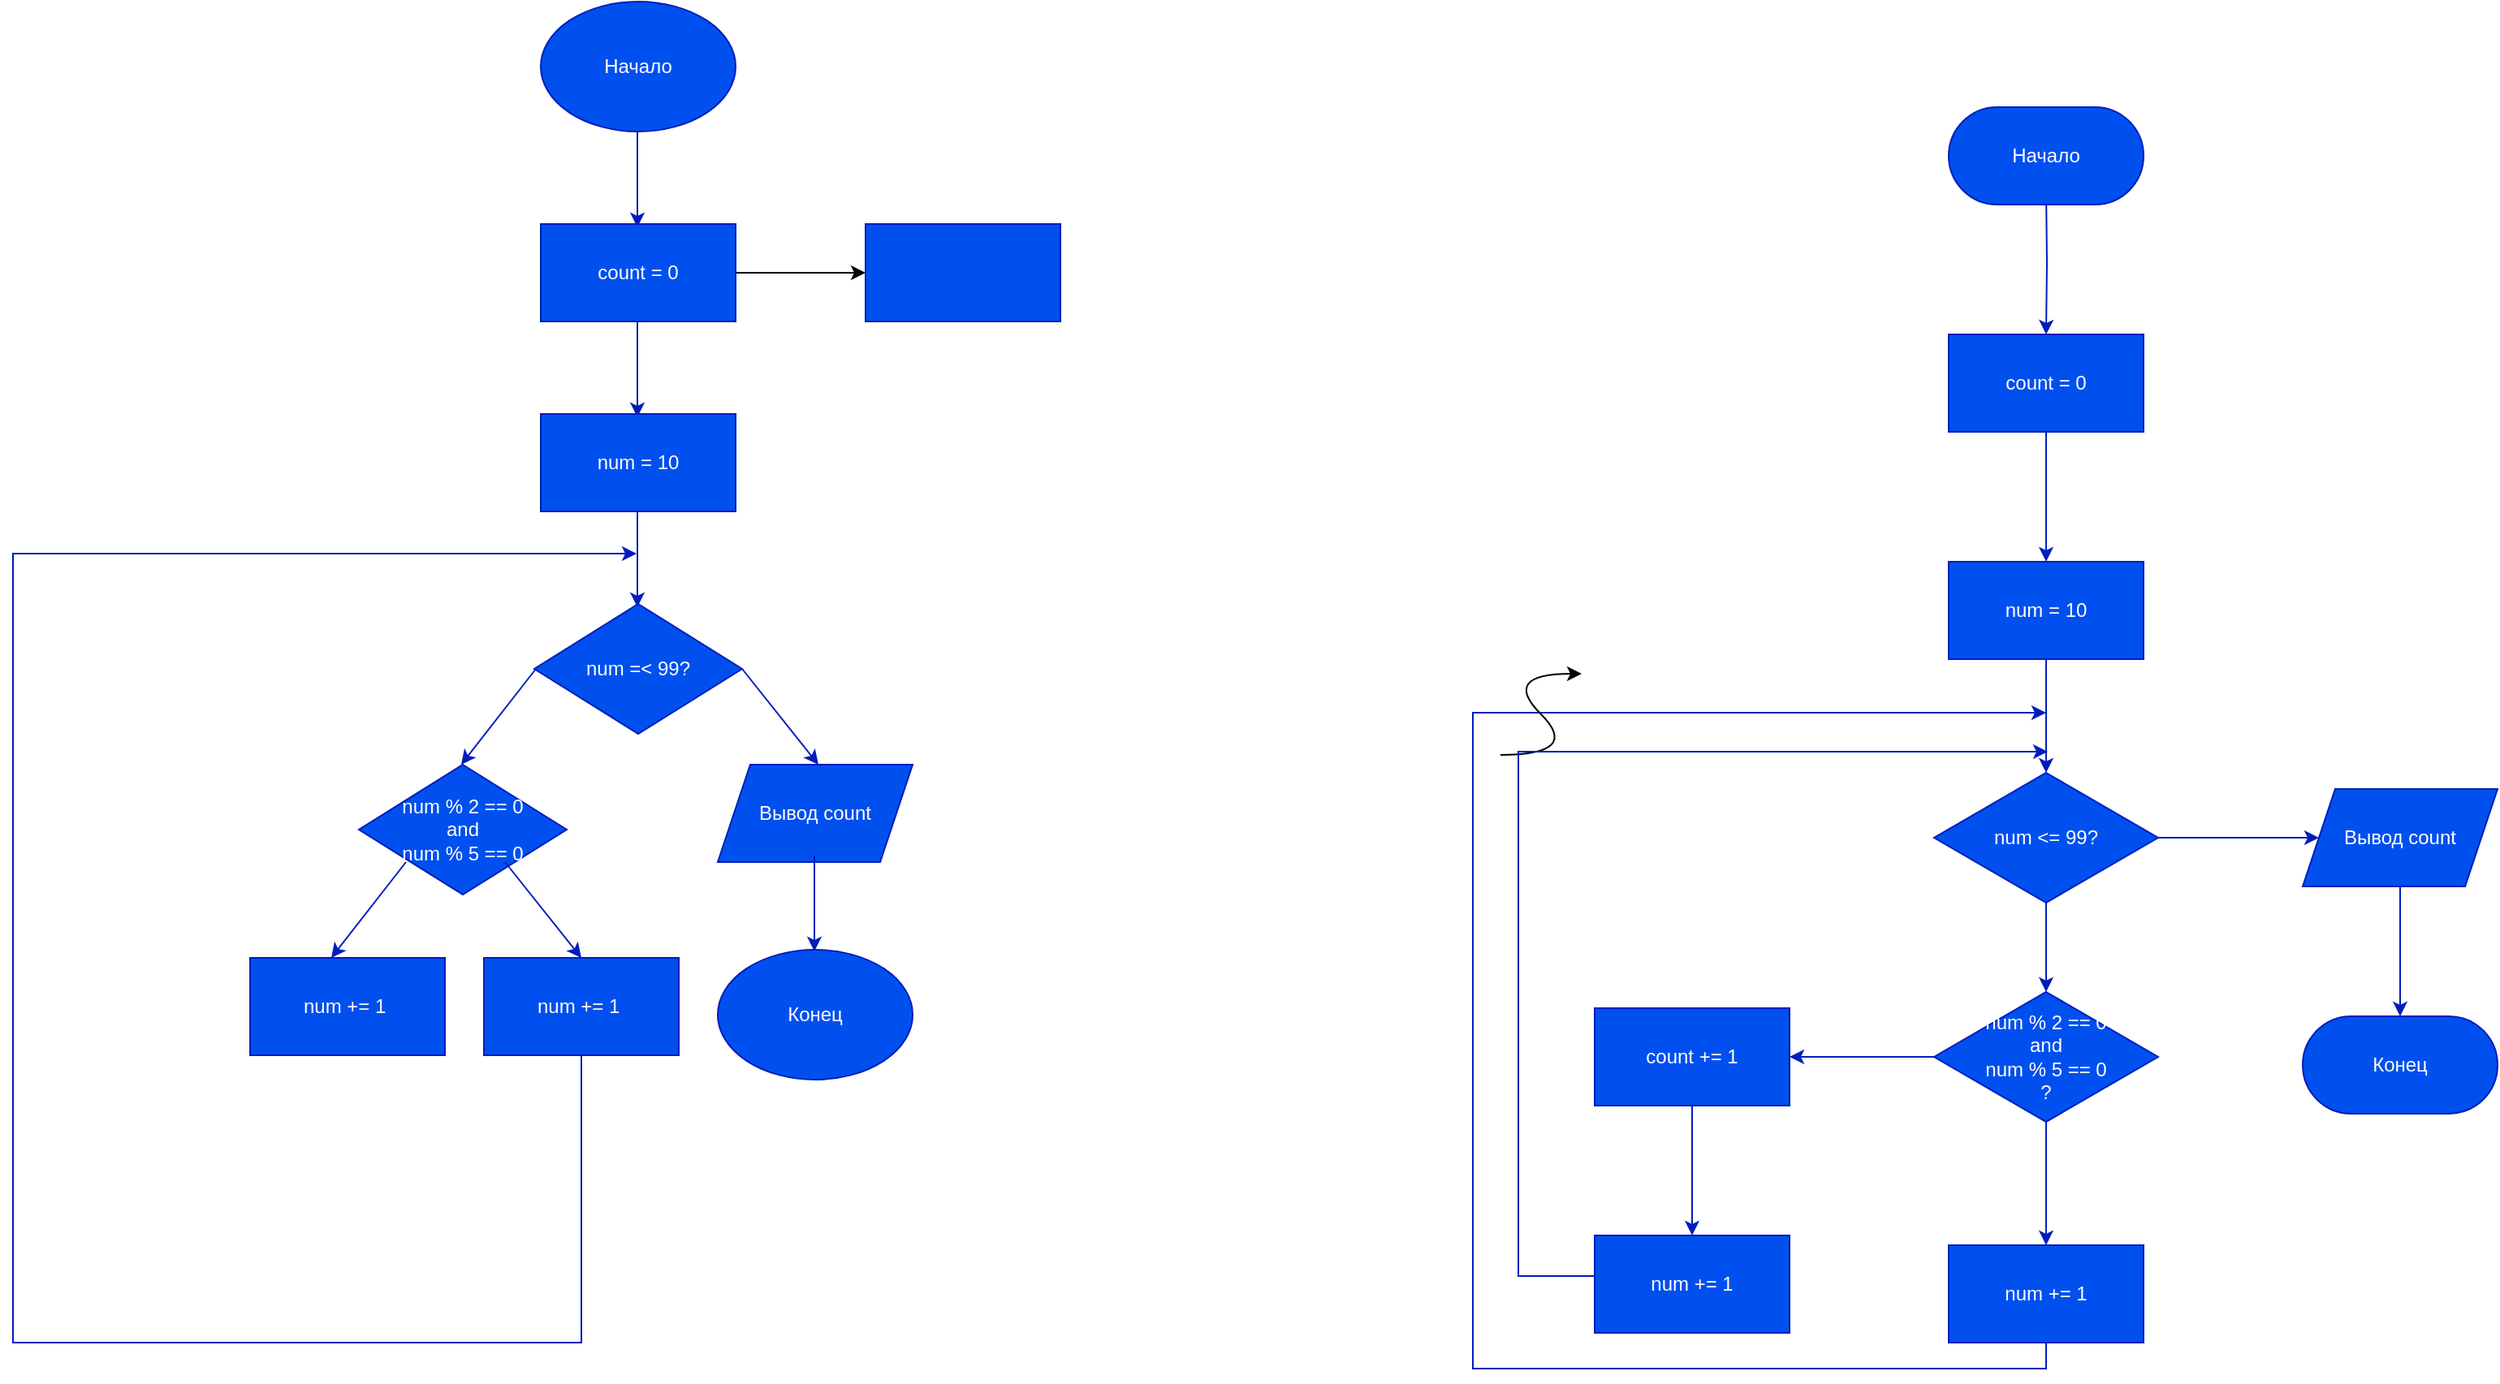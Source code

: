 <mxfile version="26.2.12">
  <diagram id="C5RBs43oDa-KdzZeNtuy" name="Page-1">
    <mxGraphModel dx="1613" dy="828" grid="0" gridSize="10" guides="1" tooltips="1" connect="1" arrows="1" fold="1" page="1" pageScale="1" pageWidth="827" pageHeight="1169" background="light-dark(#FFFFFF,#FFFFFF)" math="0" shadow="0">
      <root>
        <mxCell id="WIyWlLk6GJQsqaUBKTNV-0" />
        <mxCell id="WIyWlLk6GJQsqaUBKTNV-1" parent="WIyWlLk6GJQsqaUBKTNV-0" />
        <mxCell id="jimjA2uH7LkE7ERj5Uc3-0" value="Начало" style="ellipse;whiteSpace=wrap;html=1;fillColor=#0050ef;fontColor=#ffffff;strokeColor=#001DBC;" vertex="1" parent="WIyWlLk6GJQsqaUBKTNV-1">
          <mxGeometry x="355" y="63" width="120" height="80" as="geometry" />
        </mxCell>
        <mxCell id="jimjA2uH7LkE7ERj5Uc3-1" value="" style="endArrow=classic;html=1;rounded=0;exitX=0.5;exitY=1;exitDx=0;exitDy=0;strokeColor=#001DBC;fillColor=#0050ef;" edge="1" parent="WIyWlLk6GJQsqaUBKTNV-1">
          <mxGeometry width="50" height="50" relative="1" as="geometry">
            <mxPoint x="414.5" y="143" as="sourcePoint" />
            <mxPoint x="414.5" y="202" as="targetPoint" />
          </mxGeometry>
        </mxCell>
        <mxCell id="jimjA2uH7LkE7ERj5Uc3-31" value="" style="edgeStyle=orthogonalEdgeStyle;rounded=0;orthogonalLoop=1;jettySize=auto;html=1;" edge="1" parent="WIyWlLk6GJQsqaUBKTNV-1" source="jimjA2uH7LkE7ERj5Uc3-2" target="jimjA2uH7LkE7ERj5Uc3-30">
          <mxGeometry relative="1" as="geometry" />
        </mxCell>
        <mxCell id="jimjA2uH7LkE7ERj5Uc3-2" value="count = 0" style="rounded=0;whiteSpace=wrap;html=1;fillColor=#0050ef;fontColor=#ffffff;strokeColor=#001DBC;" vertex="1" parent="WIyWlLk6GJQsqaUBKTNV-1">
          <mxGeometry x="355" y="200" width="120" height="60" as="geometry" />
        </mxCell>
        <mxCell id="jimjA2uH7LkE7ERj5Uc3-3" value="" style="endArrow=classic;html=1;rounded=0;exitX=0.5;exitY=1;exitDx=0;exitDy=0;strokeColor=#001DBC;fillColor=#0050ef;" edge="1" parent="WIyWlLk6GJQsqaUBKTNV-1">
          <mxGeometry width="50" height="50" relative="1" as="geometry">
            <mxPoint x="414.5" y="260" as="sourcePoint" />
            <mxPoint x="414.5" y="319" as="targetPoint" />
          </mxGeometry>
        </mxCell>
        <mxCell id="jimjA2uH7LkE7ERj5Uc3-4" value="&lt;div&gt;num = 10&lt;/div&gt;" style="rounded=0;whiteSpace=wrap;html=1;fillColor=#0050ef;fontColor=#ffffff;strokeColor=#001DBC;" vertex="1" parent="WIyWlLk6GJQsqaUBKTNV-1">
          <mxGeometry x="355" y="317" width="120" height="60" as="geometry" />
        </mxCell>
        <mxCell id="jimjA2uH7LkE7ERj5Uc3-6" value="" style="endArrow=classic;html=1;rounded=0;exitX=0.5;exitY=1;exitDx=0;exitDy=0;strokeColor=#001DBC;fillColor=#0050ef;" edge="1" parent="WIyWlLk6GJQsqaUBKTNV-1">
          <mxGeometry width="50" height="50" relative="1" as="geometry">
            <mxPoint x="414.5" y="377" as="sourcePoint" />
            <mxPoint x="414.5" y="436" as="targetPoint" />
          </mxGeometry>
        </mxCell>
        <mxCell id="jimjA2uH7LkE7ERj5Uc3-7" value="num =&amp;lt; 99?" style="rhombus;whiteSpace=wrap;html=1;fillColor=#0050ef;fontColor=#ffffff;strokeColor=#001DBC;" vertex="1" parent="WIyWlLk6GJQsqaUBKTNV-1">
          <mxGeometry x="351" y="434" width="128" height="80" as="geometry" />
        </mxCell>
        <mxCell id="jimjA2uH7LkE7ERj5Uc3-8" value="" style="endArrow=classic;html=1;rounded=0;exitX=0.5;exitY=1;exitDx=0;exitDy=0;strokeColor=#001DBC;fillColor=#0050ef;" edge="1" parent="WIyWlLk6GJQsqaUBKTNV-1">
          <mxGeometry width="50" height="50" relative="1" as="geometry">
            <mxPoint x="479" y="474" as="sourcePoint" />
            <mxPoint x="526" y="533" as="targetPoint" />
          </mxGeometry>
        </mxCell>
        <mxCell id="jimjA2uH7LkE7ERj5Uc3-9" value="" style="endArrow=classic;html=1;rounded=0;exitX=0.5;exitY=1;exitDx=0;exitDy=0;strokeColor=#001DBC;fillColor=#0050ef;" edge="1" parent="WIyWlLk6GJQsqaUBKTNV-1">
          <mxGeometry width="50" height="50" relative="1" as="geometry">
            <mxPoint x="352" y="474" as="sourcePoint" />
            <mxPoint x="306" y="533" as="targetPoint" />
          </mxGeometry>
        </mxCell>
        <mxCell id="jimjA2uH7LkE7ERj5Uc3-10" value="Вывод count" style="shape=parallelogram;perimeter=parallelogramPerimeter;whiteSpace=wrap;html=1;fixedSize=1;fillColor=#0050ef;fontColor=#ffffff;strokeColor=#001DBC;" vertex="1" parent="WIyWlLk6GJQsqaUBKTNV-1">
          <mxGeometry x="464" y="533" width="120" height="60" as="geometry" />
        </mxCell>
        <mxCell id="jimjA2uH7LkE7ERj5Uc3-13" value="&lt;div&gt;num % 2 == 0&lt;/div&gt;&lt;div&gt;and&lt;/div&gt;&lt;div&gt;num % 5 == 0&lt;/div&gt;" style="rhombus;whiteSpace=wrap;html=1;fillColor=#0050ef;fontColor=#ffffff;strokeColor=#001DBC;" vertex="1" parent="WIyWlLk6GJQsqaUBKTNV-1">
          <mxGeometry x="243" y="533" width="128" height="80" as="geometry" />
        </mxCell>
        <mxCell id="jimjA2uH7LkE7ERj5Uc3-14" value="" style="endArrow=classic;html=1;rounded=0;exitX=0.5;exitY=1;exitDx=0;exitDy=0;strokeColor=#001DBC;fillColor=#0050ef;" edge="1" parent="WIyWlLk6GJQsqaUBKTNV-1">
          <mxGeometry width="50" height="50" relative="1" as="geometry">
            <mxPoint x="523.5" y="589" as="sourcePoint" />
            <mxPoint x="523.5" y="648" as="targetPoint" />
          </mxGeometry>
        </mxCell>
        <mxCell id="jimjA2uH7LkE7ERj5Uc3-15" value="Конец" style="ellipse;whiteSpace=wrap;html=1;fillColor=#0050ef;fontColor=#ffffff;strokeColor=#001DBC;" vertex="1" parent="WIyWlLk6GJQsqaUBKTNV-1">
          <mxGeometry x="464" y="647" width="120" height="80" as="geometry" />
        </mxCell>
        <mxCell id="jimjA2uH7LkE7ERj5Uc3-18" value="" style="endArrow=classic;html=1;rounded=0;exitX=0.5;exitY=1;exitDx=0;exitDy=0;strokeColor=#001DBC;fillColor=#0050ef;" edge="1" parent="WIyWlLk6GJQsqaUBKTNV-1">
          <mxGeometry width="50" height="50" relative="1" as="geometry">
            <mxPoint x="333" y="593" as="sourcePoint" />
            <mxPoint x="380" y="652" as="targetPoint" />
          </mxGeometry>
        </mxCell>
        <mxCell id="jimjA2uH7LkE7ERj5Uc3-23" style="edgeStyle=orthogonalEdgeStyle;rounded=0;orthogonalLoop=1;jettySize=auto;html=1;exitX=0.5;exitY=1;exitDx=0;exitDy=0;fillColor=#0050ef;strokeColor=#001DBC;" edge="1" parent="WIyWlLk6GJQsqaUBKTNV-1" source="jimjA2uH7LkE7ERj5Uc3-19">
          <mxGeometry relative="1" as="geometry">
            <mxPoint x="414" y="403" as="targetPoint" />
            <Array as="points">
              <mxPoint x="380" y="889" />
              <mxPoint x="30" y="889" />
              <mxPoint x="30" y="403" />
            </Array>
          </mxGeometry>
        </mxCell>
        <mxCell id="jimjA2uH7LkE7ERj5Uc3-19" value="num += 1&amp;nbsp;" style="rounded=0;whiteSpace=wrap;html=1;fillColor=#0050ef;fontColor=#ffffff;strokeColor=#001DBC;" vertex="1" parent="WIyWlLk6GJQsqaUBKTNV-1">
          <mxGeometry x="320" y="652" width="120" height="60" as="geometry" />
        </mxCell>
        <mxCell id="jimjA2uH7LkE7ERj5Uc3-24" value="" style="endArrow=classic;html=1;rounded=0;exitX=0.5;exitY=1;exitDx=0;exitDy=0;strokeColor=#001DBC;fillColor=#0050ef;" edge="1" parent="WIyWlLk6GJQsqaUBKTNV-1">
          <mxGeometry width="50" height="50" relative="1" as="geometry">
            <mxPoint x="272" y="593" as="sourcePoint" />
            <mxPoint x="226" y="652" as="targetPoint" />
          </mxGeometry>
        </mxCell>
        <mxCell id="jimjA2uH7LkE7ERj5Uc3-26" value="num += 1&amp;nbsp;" style="rounded=0;whiteSpace=wrap;html=1;fillColor=#0050ef;fontColor=#ffffff;strokeColor=#001DBC;" vertex="1" parent="WIyWlLk6GJQsqaUBKTNV-1">
          <mxGeometry x="176" y="652" width="120" height="60" as="geometry" />
        </mxCell>
        <mxCell id="jimjA2uH7LkE7ERj5Uc3-30" value="" style="whiteSpace=wrap;html=1;fillColor=#0050ef;strokeColor=#001DBC;fontColor=#ffffff;rounded=0;" vertex="1" parent="WIyWlLk6GJQsqaUBKTNV-1">
          <mxGeometry x="555" y="200" width="120" height="60" as="geometry" />
        </mxCell>
        <mxCell id="jimjA2uH7LkE7ERj5Uc3-36" value="" style="edgeStyle=orthogonalEdgeStyle;rounded=0;orthogonalLoop=1;jettySize=auto;html=1;fillColor=#0050ef;strokeColor=#001DBC;" edge="1" parent="WIyWlLk6GJQsqaUBKTNV-1" target="jimjA2uH7LkE7ERj5Uc3-35">
          <mxGeometry relative="1" as="geometry">
            <mxPoint x="1282" y="178" as="sourcePoint" />
          </mxGeometry>
        </mxCell>
        <mxCell id="jimjA2uH7LkE7ERj5Uc3-38" value="" style="edgeStyle=orthogonalEdgeStyle;rounded=0;orthogonalLoop=1;jettySize=auto;html=1;fillColor=#0050ef;strokeColor=#001DBC;" edge="1" parent="WIyWlLk6GJQsqaUBKTNV-1" source="jimjA2uH7LkE7ERj5Uc3-35" target="jimjA2uH7LkE7ERj5Uc3-37">
          <mxGeometry relative="1" as="geometry" />
        </mxCell>
        <mxCell id="jimjA2uH7LkE7ERj5Uc3-35" value="count = 0" style="whiteSpace=wrap;html=1;fillColor=#0050ef;strokeColor=#001DBC;fontColor=#ffffff;" vertex="1" parent="WIyWlLk6GJQsqaUBKTNV-1">
          <mxGeometry x="1222" y="268" width="120" height="60" as="geometry" />
        </mxCell>
        <mxCell id="jimjA2uH7LkE7ERj5Uc3-40" value="" style="edgeStyle=orthogonalEdgeStyle;rounded=0;orthogonalLoop=1;jettySize=auto;html=1;fillColor=#0050ef;strokeColor=#001DBC;" edge="1" parent="WIyWlLk6GJQsqaUBKTNV-1" source="jimjA2uH7LkE7ERj5Uc3-37" target="jimjA2uH7LkE7ERj5Uc3-39">
          <mxGeometry relative="1" as="geometry" />
        </mxCell>
        <mxCell id="jimjA2uH7LkE7ERj5Uc3-37" value="num = 10" style="whiteSpace=wrap;html=1;fillColor=#0050ef;strokeColor=#001DBC;fontColor=#ffffff;" vertex="1" parent="WIyWlLk6GJQsqaUBKTNV-1">
          <mxGeometry x="1222" y="408" width="120" height="60" as="geometry" />
        </mxCell>
        <mxCell id="jimjA2uH7LkE7ERj5Uc3-42" value="" style="edgeStyle=orthogonalEdgeStyle;rounded=0;orthogonalLoop=1;jettySize=auto;html=1;fillColor=#0050ef;strokeColor=#001DBC;" edge="1" parent="WIyWlLk6GJQsqaUBKTNV-1" source="jimjA2uH7LkE7ERj5Uc3-39" target="jimjA2uH7LkE7ERj5Uc3-41">
          <mxGeometry relative="1" as="geometry" />
        </mxCell>
        <mxCell id="jimjA2uH7LkE7ERj5Uc3-76" style="edgeStyle=orthogonalEdgeStyle;rounded=0;orthogonalLoop=1;jettySize=auto;html=1;exitX=0.5;exitY=1;exitDx=0;exitDy=0;entryX=0.5;entryY=0;entryDx=0;entryDy=0;fillColor=#0050ef;strokeColor=#001DBC;" edge="1" parent="WIyWlLk6GJQsqaUBKTNV-1" source="jimjA2uH7LkE7ERj5Uc3-39" target="jimjA2uH7LkE7ERj5Uc3-47">
          <mxGeometry relative="1" as="geometry" />
        </mxCell>
        <mxCell id="jimjA2uH7LkE7ERj5Uc3-39" value="num &amp;lt;= 99?" style="rhombus;whiteSpace=wrap;html=1;fillColor=#0050ef;strokeColor=#001DBC;fontColor=#ffffff;" vertex="1" parent="WIyWlLk6GJQsqaUBKTNV-1">
          <mxGeometry x="1213" y="538" width="138" height="80" as="geometry" />
        </mxCell>
        <mxCell id="jimjA2uH7LkE7ERj5Uc3-44" value="" style="edgeStyle=orthogonalEdgeStyle;rounded=0;orthogonalLoop=1;jettySize=auto;html=1;fillColor=#0050ef;strokeColor=#001DBC;" edge="1" parent="WIyWlLk6GJQsqaUBKTNV-1" source="jimjA2uH7LkE7ERj5Uc3-41" target="jimjA2uH7LkE7ERj5Uc3-43">
          <mxGeometry relative="1" as="geometry" />
        </mxCell>
        <mxCell id="jimjA2uH7LkE7ERj5Uc3-41" value="Вывод count" style="shape=parallelogram;perimeter=parallelogramPerimeter;whiteSpace=wrap;html=1;fixedSize=1;fillColor=#0050ef;strokeColor=#001DBC;fontColor=#ffffff;" vertex="1" parent="WIyWlLk6GJQsqaUBKTNV-1">
          <mxGeometry x="1440" y="548" width="120" height="60" as="geometry" />
        </mxCell>
        <mxCell id="jimjA2uH7LkE7ERj5Uc3-43" value="Конец" style="rounded=1;whiteSpace=wrap;html=1;fillColor=#0050ef;strokeColor=#001DBC;fontColor=#ffffff;arcSize=50;" vertex="1" parent="WIyWlLk6GJQsqaUBKTNV-1">
          <mxGeometry x="1440" y="688" width="120" height="60" as="geometry" />
        </mxCell>
        <mxCell id="jimjA2uH7LkE7ERj5Uc3-46" value="Начало" style="rounded=1;whiteSpace=wrap;html=1;fillColor=#0050ef;strokeColor=#001DBC;fontColor=#ffffff;arcSize=50;" vertex="1" parent="WIyWlLk6GJQsqaUBKTNV-1">
          <mxGeometry x="1222" y="128" width="120" height="60" as="geometry" />
        </mxCell>
        <mxCell id="jimjA2uH7LkE7ERj5Uc3-67" value="" style="edgeStyle=orthogonalEdgeStyle;rounded=0;orthogonalLoop=1;jettySize=auto;html=1;fillColor=#0050ef;strokeColor=#001DBC;" edge="1" parent="WIyWlLk6GJQsqaUBKTNV-1" source="jimjA2uH7LkE7ERj5Uc3-47" target="jimjA2uH7LkE7ERj5Uc3-66">
          <mxGeometry relative="1" as="geometry" />
        </mxCell>
        <mxCell id="jimjA2uH7LkE7ERj5Uc3-71" style="edgeStyle=orthogonalEdgeStyle;rounded=0;orthogonalLoop=1;jettySize=auto;html=1;exitX=0.5;exitY=1;exitDx=0;exitDy=0;entryX=0.5;entryY=0;entryDx=0;entryDy=0;fillColor=#0050ef;strokeColor=#001DBC;" edge="1" parent="WIyWlLk6GJQsqaUBKTNV-1" source="jimjA2uH7LkE7ERj5Uc3-47" target="jimjA2uH7LkE7ERj5Uc3-51">
          <mxGeometry relative="1" as="geometry" />
        </mxCell>
        <mxCell id="jimjA2uH7LkE7ERj5Uc3-47" value="&lt;div&gt;num % 2 == 0&lt;/div&gt;&lt;div&gt;and&lt;/div&gt;&lt;div&gt;num % 5 == 0&lt;/div&gt;?" style="rhombus;whiteSpace=wrap;html=1;fillColor=#0050ef;strokeColor=#001DBC;fontColor=#ffffff;" vertex="1" parent="WIyWlLk6GJQsqaUBKTNV-1">
          <mxGeometry x="1213" y="673" width="138" height="80" as="geometry" />
        </mxCell>
        <mxCell id="jimjA2uH7LkE7ERj5Uc3-56" style="edgeStyle=orthogonalEdgeStyle;rounded=0;orthogonalLoop=1;jettySize=auto;html=1;exitX=0.5;exitY=1;exitDx=0;exitDy=0;fillColor=#0050ef;strokeColor=#001DBC;" edge="1" parent="WIyWlLk6GJQsqaUBKTNV-1" source="jimjA2uH7LkE7ERj5Uc3-51">
          <mxGeometry relative="1" as="geometry">
            <mxPoint x="1282" y="896" as="sourcePoint" />
            <mxPoint x="1282" y="501" as="targetPoint" />
            <Array as="points">
              <mxPoint x="1282" y="905" />
              <mxPoint x="929" y="905" />
              <mxPoint x="929" y="501" />
            </Array>
          </mxGeometry>
        </mxCell>
        <mxCell id="jimjA2uH7LkE7ERj5Uc3-51" value="num += 1" style="whiteSpace=wrap;html=1;fillColor=#0050ef;strokeColor=#001DBC;fontColor=#ffffff;" vertex="1" parent="WIyWlLk6GJQsqaUBKTNV-1">
          <mxGeometry x="1222" y="829" width="120" height="60" as="geometry" />
        </mxCell>
        <mxCell id="jimjA2uH7LkE7ERj5Uc3-53" value="" style="curved=1;endArrow=classic;html=1;rounded=0;" edge="1" parent="WIyWlLk6GJQsqaUBKTNV-1">
          <mxGeometry width="50" height="50" relative="1" as="geometry">
            <mxPoint x="946" y="527" as="sourcePoint" />
            <mxPoint x="996" y="477" as="targetPoint" />
            <Array as="points">
              <mxPoint x="996" y="527" />
              <mxPoint x="946" y="477" />
            </Array>
          </mxGeometry>
        </mxCell>
        <mxCell id="jimjA2uH7LkE7ERj5Uc3-63" value="ДА" style="text;html=1;align=center;verticalAlign=middle;resizable=0;points=[];autosize=1;fillColor=none;fontColor=#ffffff;strokeColor=none;" vertex="1" parent="WIyWlLk6GJQsqaUBKTNV-1">
          <mxGeometry x="1292" y="633" width="34" height="26" as="geometry" />
        </mxCell>
        <mxCell id="jimjA2uH7LkE7ERj5Uc3-65" value="НЕТ" style="text;html=1;align=center;verticalAlign=middle;resizable=0;points=[];autosize=1;fillColor=none;fontColor=#ffffff;strokeColor=none;" vertex="1" parent="WIyWlLk6GJQsqaUBKTNV-1">
          <mxGeometry x="1371" y="543" width="42" height="26" as="geometry" />
        </mxCell>
        <mxCell id="jimjA2uH7LkE7ERj5Uc3-69" value="" style="edgeStyle=orthogonalEdgeStyle;rounded=0;orthogonalLoop=1;jettySize=auto;html=1;fillColor=#0050ef;strokeColor=#001DBC;" edge="1" parent="WIyWlLk6GJQsqaUBKTNV-1" source="jimjA2uH7LkE7ERj5Uc3-66" target="jimjA2uH7LkE7ERj5Uc3-68">
          <mxGeometry relative="1" as="geometry" />
        </mxCell>
        <mxCell id="jimjA2uH7LkE7ERj5Uc3-66" value="count += 1" style="whiteSpace=wrap;html=1;fillColor=#0050ef;strokeColor=#001DBC;fontColor=#ffffff;" vertex="1" parent="WIyWlLk6GJQsqaUBKTNV-1">
          <mxGeometry x="1004" y="683" width="120" height="60" as="geometry" />
        </mxCell>
        <mxCell id="jimjA2uH7LkE7ERj5Uc3-70" style="edgeStyle=orthogonalEdgeStyle;rounded=0;orthogonalLoop=1;jettySize=auto;html=1;exitX=0;exitY=0.5;exitDx=0;exitDy=0;fillColor=#0050ef;strokeColor=#001DBC;" edge="1" parent="WIyWlLk6GJQsqaUBKTNV-1" source="jimjA2uH7LkE7ERj5Uc3-68">
          <mxGeometry relative="1" as="geometry">
            <mxPoint x="1283" y="525" as="targetPoint" />
            <mxPoint x="778.99" y="717.99" as="sourcePoint" />
            <Array as="points">
              <mxPoint x="1004" y="848" />
              <mxPoint x="957" y="848" />
              <mxPoint x="957" y="525" />
            </Array>
          </mxGeometry>
        </mxCell>
        <mxCell id="jimjA2uH7LkE7ERj5Uc3-68" value="num += 1" style="whiteSpace=wrap;html=1;fillColor=#0050ef;strokeColor=#001DBC;fontColor=#ffffff;" vertex="1" parent="WIyWlLk6GJQsqaUBKTNV-1">
          <mxGeometry x="1004" y="823" width="120" height="60" as="geometry" />
        </mxCell>
        <mxCell id="jimjA2uH7LkE7ERj5Uc3-72" value="ДА" style="text;html=1;align=center;verticalAlign=middle;resizable=0;points=[];autosize=1;fillColor=none;fontColor=#ffffff;strokeColor=none;" vertex="1" parent="WIyWlLk6GJQsqaUBKTNV-1">
          <mxGeometry x="1162" y="683" width="34" height="26" as="geometry" />
        </mxCell>
        <mxCell id="jimjA2uH7LkE7ERj5Uc3-73" value="НЕТ" style="text;html=1;align=center;verticalAlign=middle;resizable=0;points=[];autosize=1;fillColor=none;fontColor=#ffffff;strokeColor=none;" vertex="1" parent="WIyWlLk6GJQsqaUBKTNV-1">
          <mxGeometry x="1238" y="776" width="42" height="26" as="geometry" />
        </mxCell>
      </root>
    </mxGraphModel>
  </diagram>
</mxfile>
